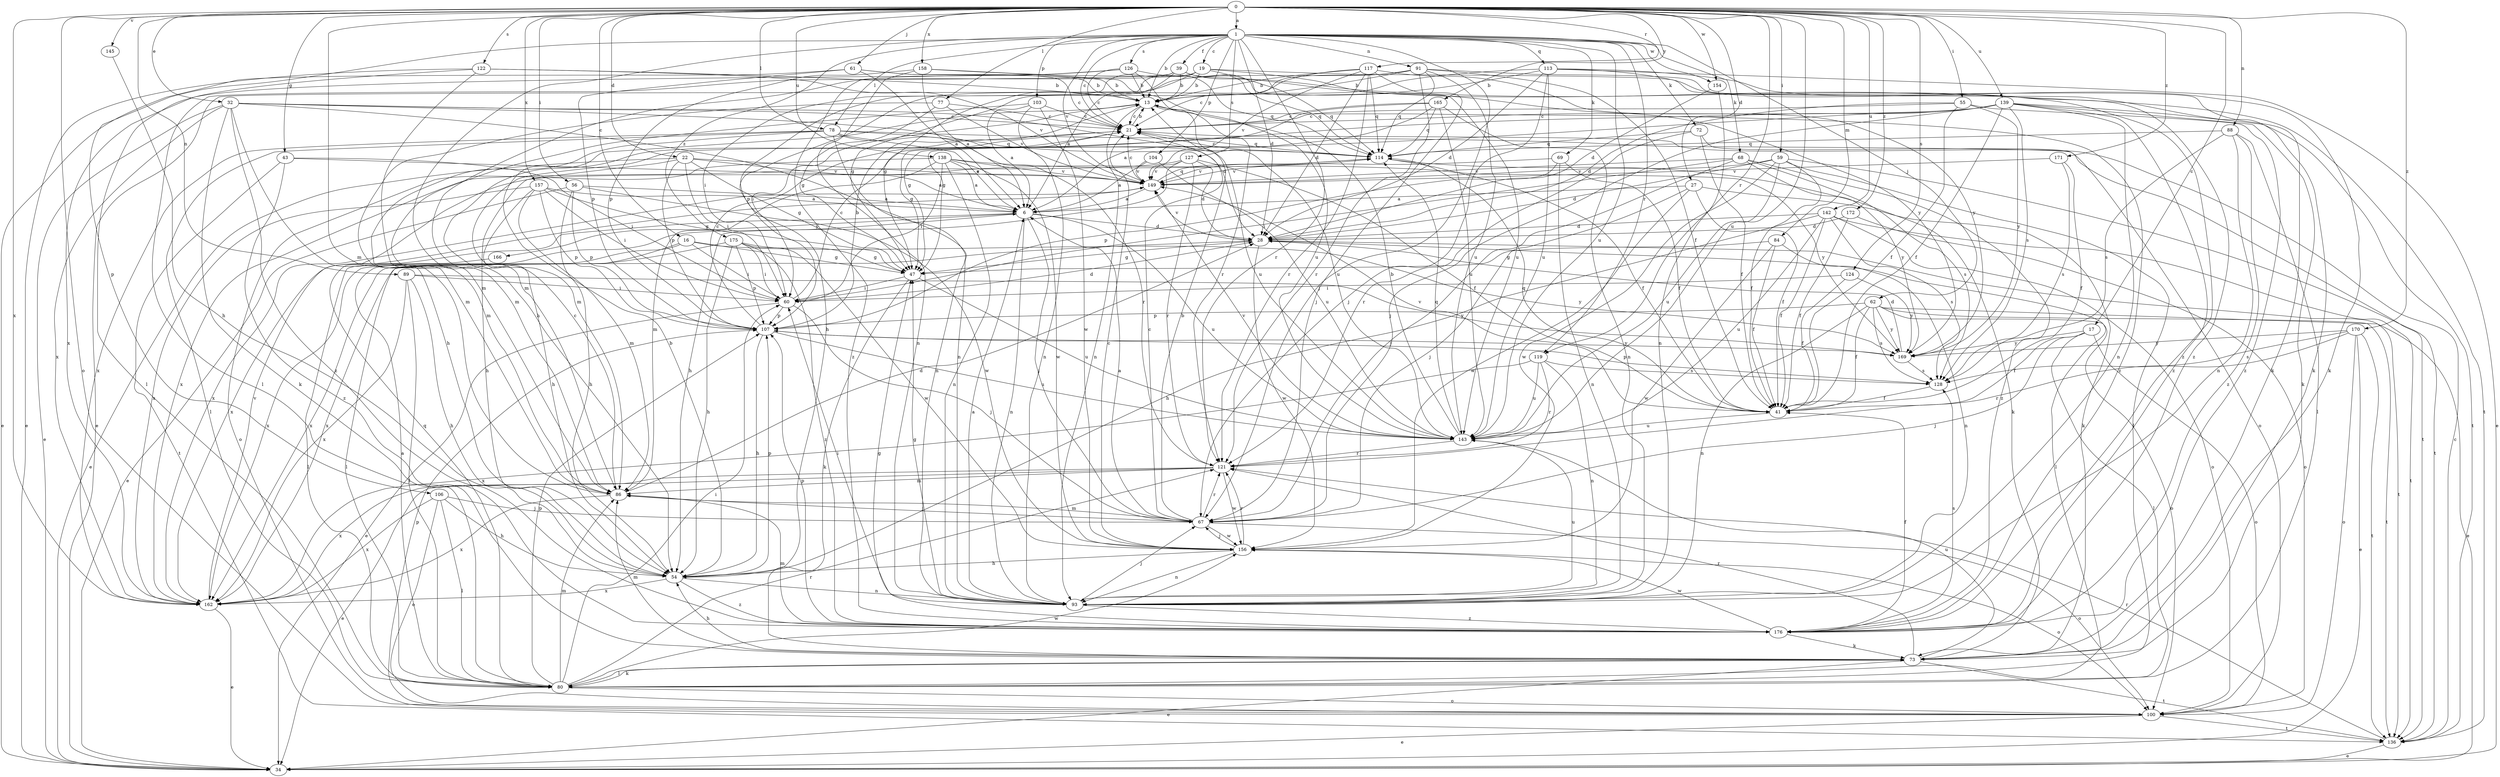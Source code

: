 strict digraph  {
0;
1;
6;
13;
16;
17;
19;
21;
22;
27;
28;
32;
34;
39;
41;
43;
47;
54;
55;
56;
59;
60;
61;
62;
67;
68;
69;
72;
73;
77;
78;
80;
84;
86;
88;
89;
91;
93;
100;
103;
104;
106;
107;
113;
114;
117;
119;
121;
122;
124;
126;
127;
128;
136;
138;
139;
142;
143;
145;
149;
154;
156;
157;
158;
162;
165;
166;
169;
170;
171;
172;
175;
176;
0 -> 1  [label=a];
0 -> 16  [label=c];
0 -> 17  [label=c];
0 -> 22  [label=d];
0 -> 27  [label=d];
0 -> 32  [label=e];
0 -> 43  [label=g];
0 -> 55  [label=i];
0 -> 56  [label=i];
0 -> 59  [label=i];
0 -> 61  [label=j];
0 -> 77  [label=l];
0 -> 78  [label=l];
0 -> 84  [label=m];
0 -> 86  [label=m];
0 -> 88  [label=n];
0 -> 89  [label=n];
0 -> 100  [label=o];
0 -> 117  [label=r];
0 -> 119  [label=r];
0 -> 122  [label=s];
0 -> 124  [label=s];
0 -> 138  [label=u];
0 -> 139  [label=u];
0 -> 142  [label=u];
0 -> 143  [label=u];
0 -> 145  [label=v];
0 -> 154  [label=w];
0 -> 157  [label=x];
0 -> 158  [label=x];
0 -> 162  [label=x];
0 -> 165  [label=y];
0 -> 170  [label=z];
0 -> 171  [label=z];
0 -> 172  [label=z];
1 -> 13  [label=b];
1 -> 19  [label=c];
1 -> 21  [label=c];
1 -> 28  [label=d];
1 -> 39  [label=f];
1 -> 54  [label=h];
1 -> 62  [label=j];
1 -> 67  [label=j];
1 -> 68  [label=k];
1 -> 69  [label=k];
1 -> 72  [label=k];
1 -> 78  [label=l];
1 -> 91  [label=n];
1 -> 103  [label=p];
1 -> 104  [label=p];
1 -> 106  [label=p];
1 -> 113  [label=q];
1 -> 119  [label=r];
1 -> 121  [label=r];
1 -> 126  [label=s];
1 -> 127  [label=s];
1 -> 143  [label=u];
1 -> 149  [label=v];
1 -> 154  [label=w];
1 -> 175  [label=z];
6 -> 28  [label=d];
6 -> 67  [label=j];
6 -> 93  [label=n];
6 -> 143  [label=u];
6 -> 162  [label=x];
6 -> 166  [label=y];
13 -> 21  [label=c];
13 -> 60  [label=i];
13 -> 93  [label=n];
13 -> 143  [label=u];
13 -> 176  [label=z];
16 -> 47  [label=g];
16 -> 60  [label=i];
16 -> 80  [label=l];
16 -> 162  [label=x];
16 -> 169  [label=y];
17 -> 41  [label=f];
17 -> 67  [label=j];
17 -> 80  [label=l];
17 -> 100  [label=o];
17 -> 169  [label=y];
19 -> 13  [label=b];
19 -> 47  [label=g];
19 -> 54  [label=h];
19 -> 73  [label=k];
19 -> 86  [label=m];
19 -> 114  [label=q];
19 -> 176  [label=z];
21 -> 13  [label=b];
21 -> 47  [label=g];
21 -> 114  [label=q];
22 -> 6  [label=a];
22 -> 34  [label=e];
22 -> 47  [label=g];
22 -> 54  [label=h];
22 -> 60  [label=i];
22 -> 107  [label=p];
22 -> 149  [label=v];
27 -> 6  [label=a];
27 -> 41  [label=f];
27 -> 67  [label=j];
27 -> 73  [label=k];
27 -> 156  [label=w];
28 -> 47  [label=g];
28 -> 80  [label=l];
28 -> 136  [label=t];
28 -> 149  [label=v];
28 -> 156  [label=w];
28 -> 162  [label=x];
32 -> 21  [label=c];
32 -> 28  [label=d];
32 -> 34  [label=e];
32 -> 54  [label=h];
32 -> 73  [label=k];
32 -> 93  [label=n];
32 -> 143  [label=u];
32 -> 162  [label=x];
32 -> 176  [label=z];
39 -> 6  [label=a];
39 -> 13  [label=b];
39 -> 60  [label=i];
39 -> 80  [label=l];
39 -> 114  [label=q];
39 -> 143  [label=u];
39 -> 169  [label=y];
41 -> 114  [label=q];
41 -> 143  [label=u];
41 -> 149  [label=v];
43 -> 60  [label=i];
43 -> 136  [label=t];
43 -> 149  [label=v];
43 -> 176  [label=z];
47 -> 60  [label=i];
47 -> 73  [label=k];
47 -> 143  [label=u];
54 -> 13  [label=b];
54 -> 93  [label=n];
54 -> 107  [label=p];
54 -> 162  [label=x];
54 -> 176  [label=z];
55 -> 21  [label=c];
55 -> 28  [label=d];
55 -> 41  [label=f];
55 -> 169  [label=y];
55 -> 176  [label=z];
56 -> 6  [label=a];
56 -> 34  [label=e];
56 -> 54  [label=h];
56 -> 107  [label=p];
56 -> 156  [label=w];
59 -> 28  [label=d];
59 -> 41  [label=f];
59 -> 80  [label=l];
59 -> 136  [label=t];
59 -> 143  [label=u];
59 -> 149  [label=v];
59 -> 156  [label=w];
60 -> 21  [label=c];
60 -> 28  [label=d];
60 -> 34  [label=e];
60 -> 67  [label=j];
60 -> 107  [label=p];
61 -> 6  [label=a];
61 -> 13  [label=b];
61 -> 21  [label=c];
61 -> 34  [label=e];
61 -> 107  [label=p];
62 -> 34  [label=e];
62 -> 41  [label=f];
62 -> 93  [label=n];
62 -> 100  [label=o];
62 -> 107  [label=p];
62 -> 128  [label=s];
62 -> 136  [label=t];
62 -> 169  [label=y];
67 -> 6  [label=a];
67 -> 13  [label=b];
67 -> 21  [label=c];
67 -> 86  [label=m];
67 -> 100  [label=o];
67 -> 121  [label=r];
67 -> 156  [label=w];
68 -> 60  [label=i];
68 -> 67  [label=j];
68 -> 128  [label=s];
68 -> 149  [label=v];
68 -> 169  [label=y];
68 -> 176  [label=z];
69 -> 41  [label=f];
69 -> 93  [label=n];
69 -> 107  [label=p];
69 -> 149  [label=v];
72 -> 41  [label=f];
72 -> 100  [label=o];
72 -> 114  [label=q];
72 -> 121  [label=r];
73 -> 34  [label=e];
73 -> 54  [label=h];
73 -> 80  [label=l];
73 -> 86  [label=m];
73 -> 121  [label=r];
73 -> 136  [label=t];
73 -> 143  [label=u];
77 -> 21  [label=c];
77 -> 47  [label=g];
77 -> 86  [label=m];
77 -> 149  [label=v];
78 -> 6  [label=a];
78 -> 80  [label=l];
78 -> 86  [label=m];
78 -> 93  [label=n];
78 -> 114  [label=q];
78 -> 121  [label=r];
78 -> 136  [label=t];
78 -> 162  [label=x];
80 -> 6  [label=a];
80 -> 60  [label=i];
80 -> 73  [label=k];
80 -> 86  [label=m];
80 -> 100  [label=o];
80 -> 107  [label=p];
80 -> 114  [label=q];
80 -> 121  [label=r];
80 -> 156  [label=w];
84 -> 41  [label=f];
84 -> 47  [label=g];
84 -> 93  [label=n];
84 -> 156  [label=w];
86 -> 21  [label=c];
86 -> 28  [label=d];
86 -> 67  [label=j];
86 -> 162  [label=x];
88 -> 80  [label=l];
88 -> 93  [label=n];
88 -> 114  [label=q];
88 -> 128  [label=s];
88 -> 176  [label=z];
89 -> 54  [label=h];
89 -> 60  [label=i];
89 -> 80  [label=l];
89 -> 162  [label=x];
89 -> 169  [label=y];
91 -> 13  [label=b];
91 -> 34  [label=e];
91 -> 41  [label=f];
91 -> 47  [label=g];
91 -> 73  [label=k];
91 -> 114  [label=q];
91 -> 121  [label=r];
91 -> 143  [label=u];
93 -> 6  [label=a];
93 -> 47  [label=g];
93 -> 60  [label=i];
93 -> 67  [label=j];
93 -> 143  [label=u];
93 -> 176  [label=z];
100 -> 34  [label=e];
100 -> 107  [label=p];
100 -> 136  [label=t];
103 -> 6  [label=a];
103 -> 21  [label=c];
103 -> 86  [label=m];
103 -> 93  [label=n];
103 -> 156  [label=w];
104 -> 6  [label=a];
104 -> 143  [label=u];
104 -> 149  [label=v];
106 -> 54  [label=h];
106 -> 67  [label=j];
106 -> 80  [label=l];
106 -> 100  [label=o];
106 -> 162  [label=x];
107 -> 13  [label=b];
107 -> 21  [label=c];
107 -> 54  [label=h];
107 -> 143  [label=u];
107 -> 169  [label=y];
113 -> 13  [label=b];
113 -> 28  [label=d];
113 -> 34  [label=e];
113 -> 67  [label=j];
113 -> 73  [label=k];
113 -> 107  [label=p];
113 -> 143  [label=u];
113 -> 176  [label=z];
114 -> 21  [label=c];
114 -> 41  [label=f];
114 -> 73  [label=k];
114 -> 149  [label=v];
117 -> 13  [label=b];
117 -> 21  [label=c];
117 -> 28  [label=d];
117 -> 67  [label=j];
117 -> 114  [label=q];
117 -> 121  [label=r];
117 -> 149  [label=v];
117 -> 169  [label=y];
119 -> 93  [label=n];
119 -> 121  [label=r];
119 -> 128  [label=s];
119 -> 143  [label=u];
119 -> 162  [label=x];
121 -> 34  [label=e];
121 -> 86  [label=m];
121 -> 156  [label=w];
121 -> 162  [label=x];
122 -> 13  [label=b];
122 -> 34  [label=e];
122 -> 80  [label=l];
122 -> 86  [label=m];
122 -> 149  [label=v];
124 -> 41  [label=f];
124 -> 60  [label=i];
124 -> 169  [label=y];
126 -> 13  [label=b];
126 -> 21  [label=c];
126 -> 114  [label=q];
126 -> 121  [label=r];
126 -> 162  [label=x];
126 -> 176  [label=z];
127 -> 28  [label=d];
127 -> 41  [label=f];
127 -> 54  [label=h];
127 -> 121  [label=r];
127 -> 149  [label=v];
127 -> 162  [label=x];
128 -> 41  [label=f];
128 -> 107  [label=p];
136 -> 21  [label=c];
136 -> 34  [label=e];
136 -> 121  [label=r];
138 -> 6  [label=a];
138 -> 60  [label=i];
138 -> 86  [label=m];
138 -> 93  [label=n];
138 -> 100  [label=o];
138 -> 149  [label=v];
138 -> 156  [label=w];
138 -> 169  [label=y];
139 -> 21  [label=c];
139 -> 41  [label=f];
139 -> 47  [label=g];
139 -> 67  [label=j];
139 -> 73  [label=k];
139 -> 86  [label=m];
139 -> 93  [label=n];
139 -> 128  [label=s];
139 -> 136  [label=t];
139 -> 176  [label=z];
142 -> 28  [label=d];
142 -> 41  [label=f];
142 -> 54  [label=h];
142 -> 100  [label=o];
142 -> 128  [label=s];
142 -> 136  [label=t];
142 -> 143  [label=u];
143 -> 13  [label=b];
143 -> 114  [label=q];
143 -> 121  [label=r];
143 -> 149  [label=v];
145 -> 54  [label=h];
149 -> 6  [label=a];
149 -> 21  [label=c];
149 -> 114  [label=q];
149 -> 162  [label=x];
154 -> 28  [label=d];
154 -> 93  [label=n];
156 -> 21  [label=c];
156 -> 54  [label=h];
156 -> 67  [label=j];
156 -> 93  [label=n];
156 -> 100  [label=o];
156 -> 121  [label=r];
157 -> 6  [label=a];
157 -> 47  [label=g];
157 -> 54  [label=h];
157 -> 60  [label=i];
157 -> 86  [label=m];
157 -> 107  [label=p];
157 -> 162  [label=x];
158 -> 6  [label=a];
158 -> 13  [label=b];
158 -> 93  [label=n];
158 -> 107  [label=p];
158 -> 136  [label=t];
158 -> 143  [label=u];
162 -> 34  [label=e];
162 -> 149  [label=v];
165 -> 6  [label=a];
165 -> 21  [label=c];
165 -> 47  [label=g];
165 -> 93  [label=n];
165 -> 114  [label=q];
165 -> 143  [label=u];
166 -> 80  [label=l];
169 -> 28  [label=d];
169 -> 128  [label=s];
170 -> 34  [label=e];
170 -> 100  [label=o];
170 -> 121  [label=r];
170 -> 128  [label=s];
170 -> 136  [label=t];
170 -> 169  [label=y];
171 -> 41  [label=f];
171 -> 128  [label=s];
171 -> 149  [label=v];
172 -> 28  [label=d];
172 -> 41  [label=f];
172 -> 100  [label=o];
175 -> 47  [label=g];
175 -> 54  [label=h];
175 -> 60  [label=i];
175 -> 107  [label=p];
175 -> 156  [label=w];
175 -> 162  [label=x];
175 -> 176  [label=z];
176 -> 41  [label=f];
176 -> 47  [label=g];
176 -> 73  [label=k];
176 -> 86  [label=m];
176 -> 107  [label=p];
176 -> 128  [label=s];
176 -> 156  [label=w];
}
